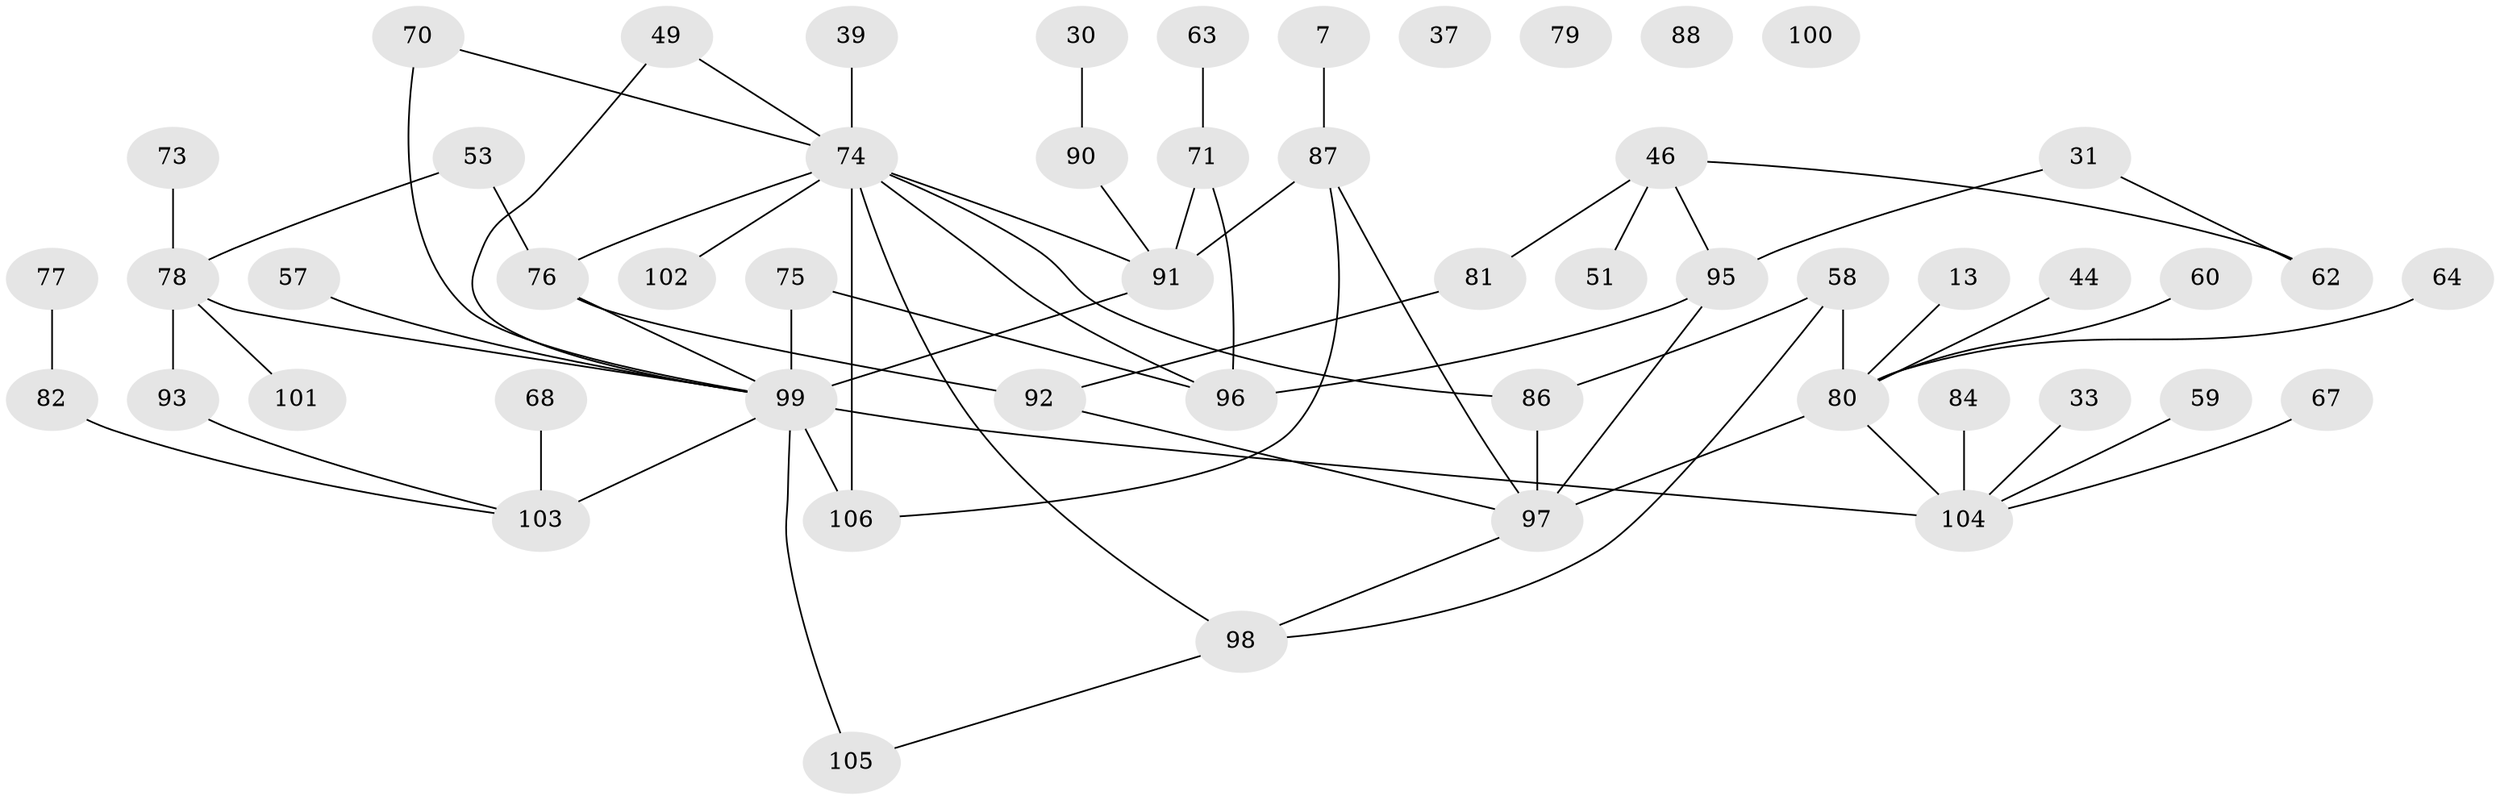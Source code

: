 // original degree distribution, {2: 0.27358490566037735, 4: 0.16037735849056603, 1: 0.2169811320754717, 5: 0.09433962264150944, 3: 0.18867924528301888, 7: 0.009433962264150943, 0: 0.02830188679245283, 8: 0.009433962264150943, 6: 0.018867924528301886}
// Generated by graph-tools (version 1.1) at 2025/40/03/09/25 04:40:43]
// undirected, 53 vertices, 67 edges
graph export_dot {
graph [start="1"]
  node [color=gray90,style=filled];
  7;
  13;
  30;
  31;
  33;
  37;
  39;
  44;
  46;
  49 [super="+9+27+23+3+48"];
  51;
  53;
  57;
  58;
  59;
  60;
  62;
  63;
  64;
  67;
  68 [super="+14"];
  70;
  71 [super="+61"];
  73;
  74 [super="+56+35"];
  75;
  76 [super="+24+69"];
  77;
  78 [super="+15+42"];
  79;
  80 [super="+8+41+36"];
  81;
  82;
  84;
  86;
  87 [super="+10"];
  88;
  90;
  91 [super="+65+72"];
  92 [super="+2"];
  93;
  95 [super="+66+52"];
  96 [super="+85"];
  97 [super="+47+50"];
  98;
  99 [super="+54+94+89"];
  100 [super="+5"];
  101;
  102;
  103 [super="+19"];
  104 [super="+16+83"];
  105 [super="+28"];
  106 [super="+12+43"];
  7 -- 87;
  13 -- 80;
  30 -- 90;
  31 -- 62;
  31 -- 95;
  33 -- 104;
  39 -- 74;
  44 -- 80;
  46 -- 51;
  46 -- 62;
  46 -- 81;
  46 -- 95;
  49 -- 74;
  49 -- 99;
  53 -- 76;
  53 -- 78;
  57 -- 99;
  58 -- 86;
  58 -- 98;
  58 -- 80 [weight=3];
  59 -- 104;
  60 -- 80;
  63 -- 71;
  64 -- 80;
  67 -- 104;
  68 -- 103;
  70 -- 74;
  70 -- 99;
  71 -- 91 [weight=2];
  71 -- 96 [weight=2];
  73 -- 78;
  74 -- 86;
  74 -- 96;
  74 -- 76 [weight=2];
  74 -- 91;
  74 -- 98;
  74 -- 102;
  74 -- 106;
  75 -- 96;
  75 -- 99 [weight=2];
  76 -- 92 [weight=3];
  76 -- 99 [weight=2];
  77 -- 82;
  78 -- 101;
  78 -- 99 [weight=3];
  78 -- 93;
  80 -- 97 [weight=2];
  80 -- 104;
  81 -- 92;
  82 -- 103;
  84 -- 104;
  86 -- 97;
  87 -- 91 [weight=2];
  87 -- 106 [weight=3];
  87 -- 97;
  90 -- 91;
  91 -- 99 [weight=3];
  92 -- 97;
  93 -- 103;
  95 -- 96;
  95 -- 97;
  97 -- 98;
  98 -- 105;
  99 -- 106 [weight=5];
  99 -- 103 [weight=2];
  99 -- 104 [weight=2];
  99 -- 105;
}
